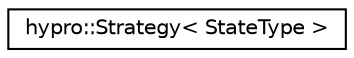 digraph "Graphical Class Hierarchy"
{
  edge [fontname="Helvetica",fontsize="10",labelfontname="Helvetica",labelfontsize="10"];
  node [fontname="Helvetica",fontsize="10",shape=record];
  rankdir="LR";
  Node1 [label="hypro::Strategy\< StateType \>",height=0.2,width=0.4,color="black", fillcolor="white", style="filled",URL="$classhypro_1_1Strategy.html"];
}
